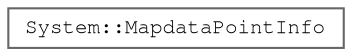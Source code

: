 digraph "Graphical Class Hierarchy"
{
 // LATEX_PDF_SIZE
  bgcolor="transparent";
  edge [fontname=FreeMono,fontsize=10,labelfontname=FreeMono,labelfontsize=10];
  node [fontname=FreeMono,fontsize=10,shape=box,height=0.2,width=0.4];
  rankdir="LR";
  Node0 [label="System::MapdataPointInfo",height=0.2,width=0.4,color="grey40", fillcolor="white", style="filled",URL="$class_system_1_1_mapdata_point_info.html",tooltip=" "];
}
